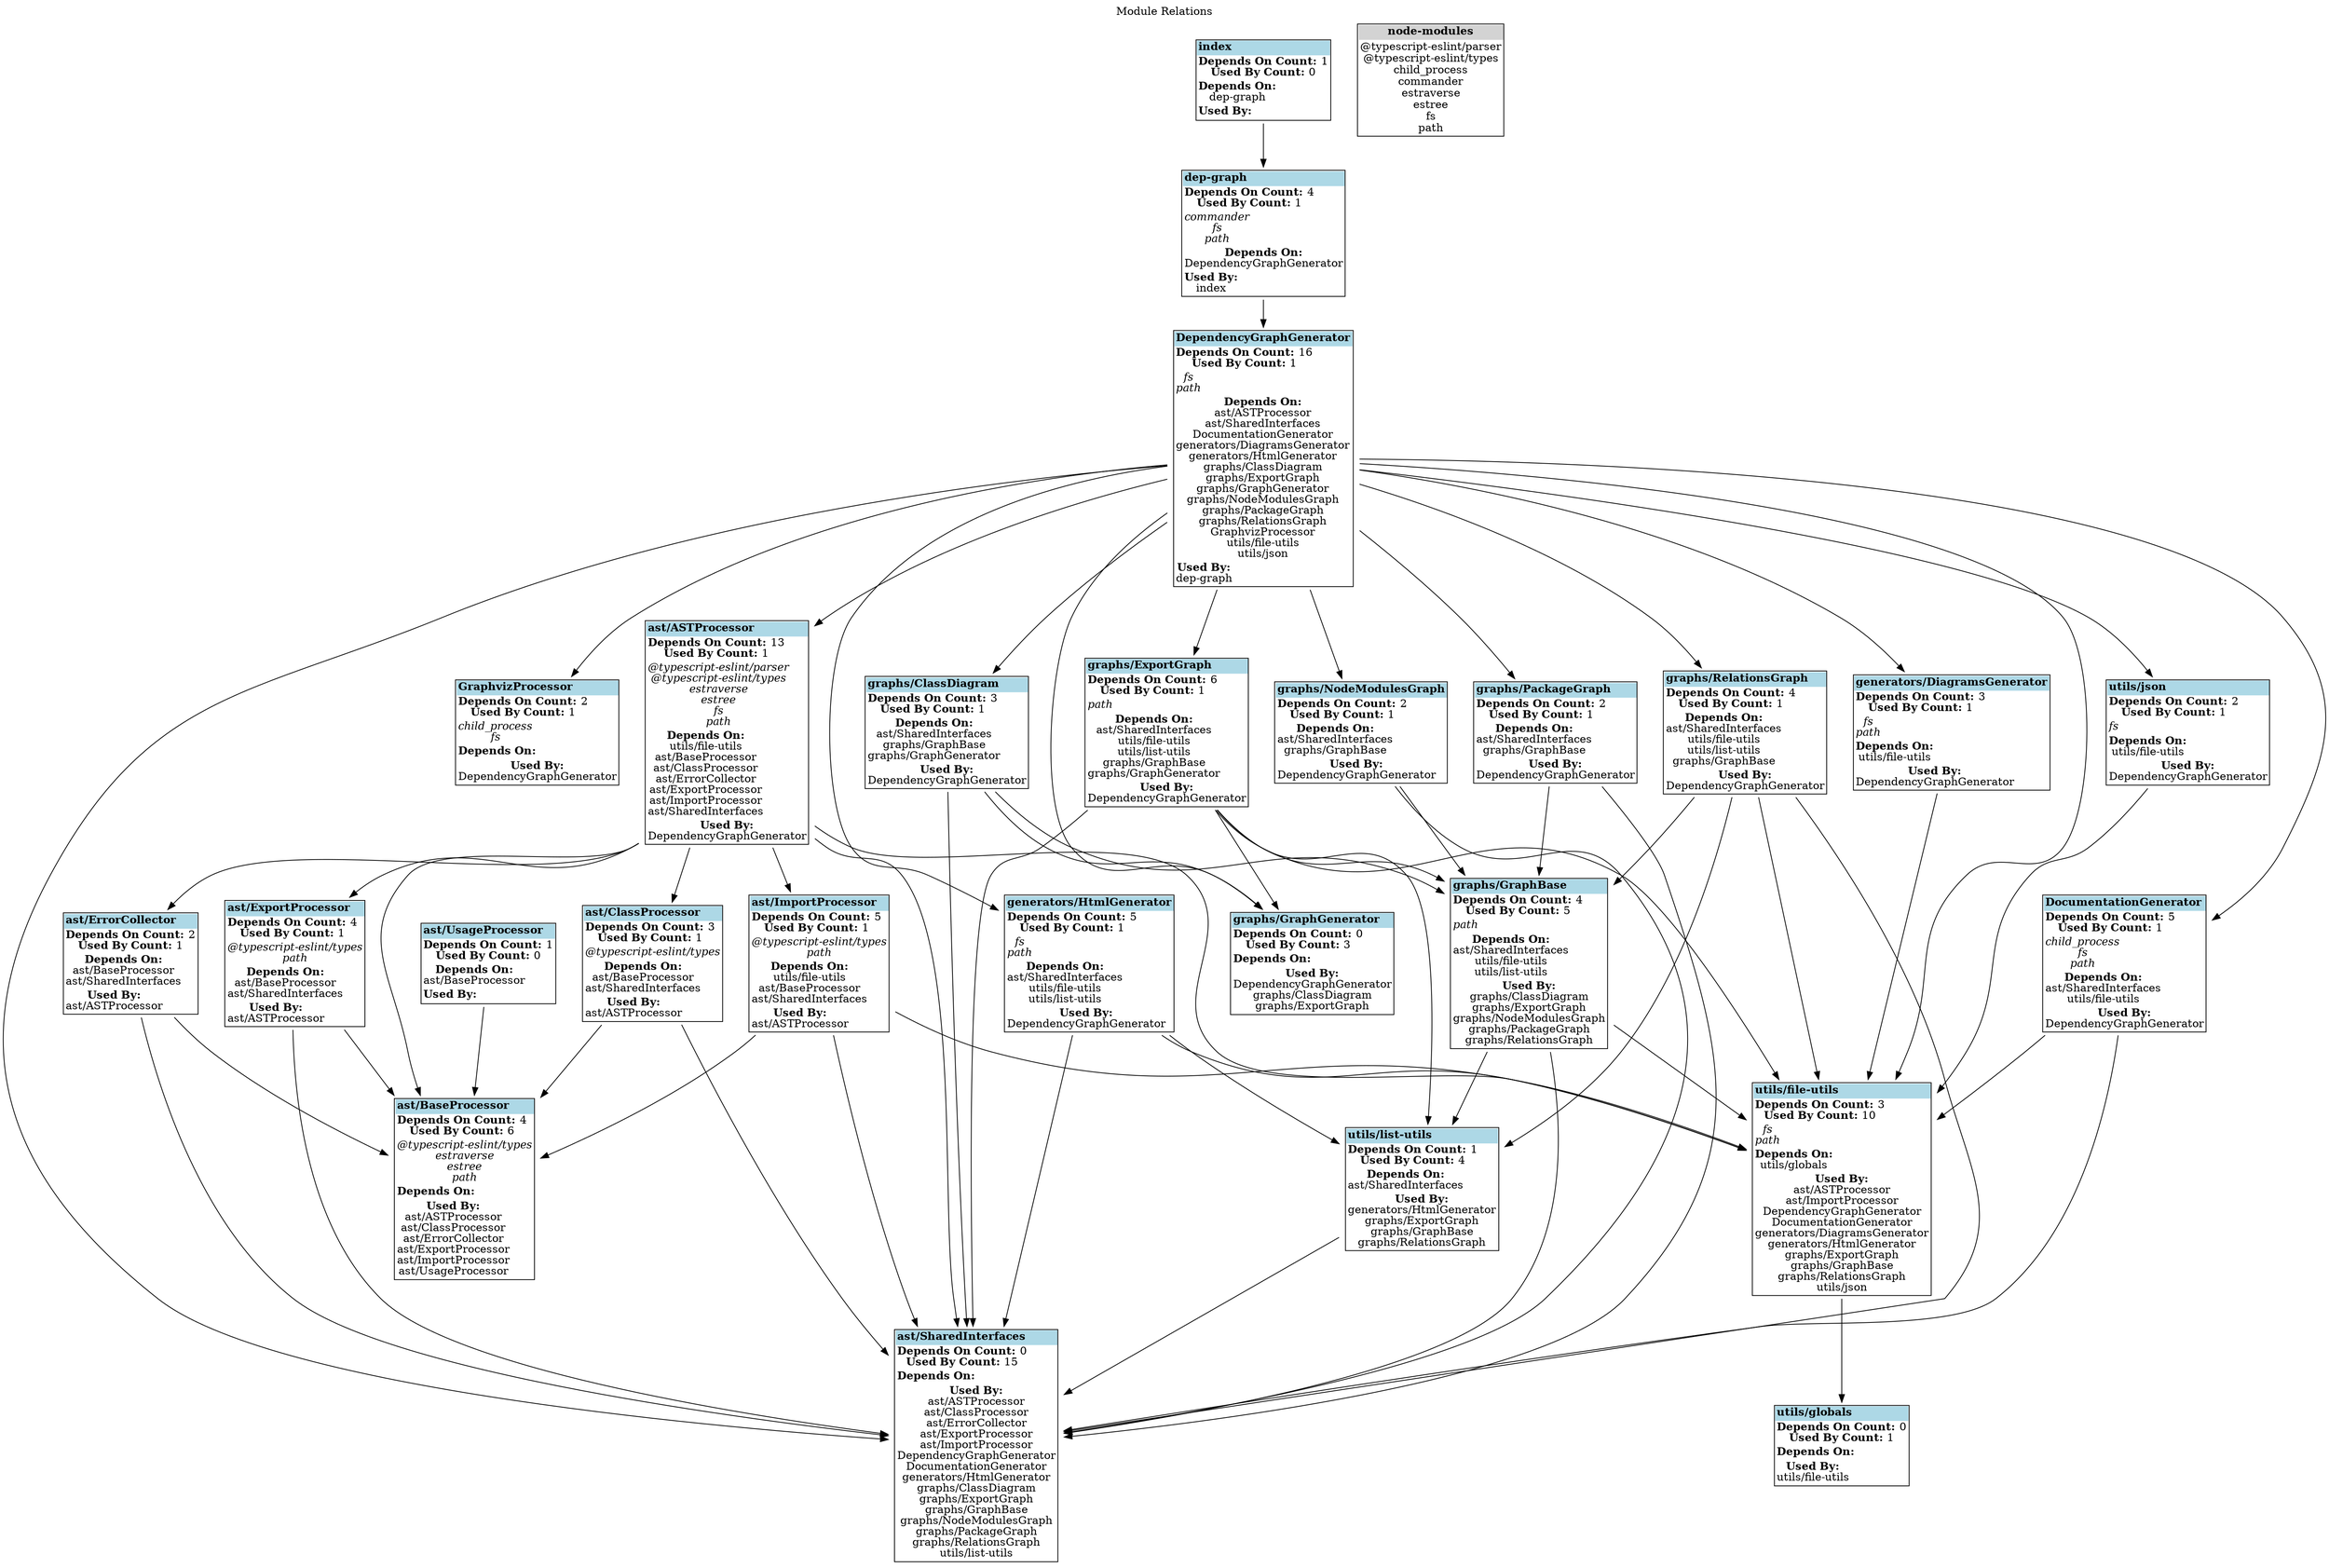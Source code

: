 digraph {label="Module Relations";
labelloc="t";
"dep-graph" [shape=none, label=<<TABLE cellspacing="0" cellborder="0" align="left">
<TR><TD ALIGN="left" BGCOLOR="lightblue"><B>dep-graph</B></TD></TR>
<TR><TD ALIGN="left"><B>Depends On Count:</B> 4<BR/>
<B>Used By Count:</B> 1</TD></TR>
<TR><TD ALIGN="left">
<I>commander</I><BR/>
<I>fs</I><BR/>
<I>path</I><BR/>
</TD></TR>
<TR><TD ALIGN="left"><B>Depends On:</B><BR/>
DependencyGraphGenerator<BR/>
</TD></TR>
<TR><TD ALIGN="left"><B>Used By:</B><BR/>
index<BR/>
</TD></TR>
</TABLE>>];
"DependencyGraphGenerator" [shape=none, label=<<TABLE cellspacing="0" cellborder="0" align="left">
<TR><TD ALIGN="left" BGCOLOR="lightblue"><B>DependencyGraphGenerator</B></TD></TR>
<TR><TD ALIGN="left"><B>Depends On Count:</B> 16<BR/>
<B>Used By Count:</B> 1</TD></TR>
<TR><TD ALIGN="left">
<I>fs</I><BR/>
<I>path</I><BR/>
</TD></TR>
<TR><TD ALIGN="left"><B>Depends On:</B><BR/>
ast/ASTProcessor<BR/>
ast/SharedInterfaces<BR/>
DocumentationGenerator<BR/>
generators/DiagramsGenerator<BR/>
generators/HtmlGenerator<BR/>
graphs/ClassDiagram<BR/>
graphs/ExportGraph<BR/>
graphs/GraphGenerator<BR/>
graphs/NodeModulesGraph<BR/>
graphs/PackageGraph<BR/>
graphs/RelationsGraph<BR/>
GraphvizProcessor<BR/>
utils/file-utils<BR/>
utils/json<BR/>
</TD></TR>
<TR><TD ALIGN="left"><B>Used By:</B><BR/>
dep-graph<BR/>
</TD></TR>
</TABLE>>];
"DocumentationGenerator" [shape=none, label=<<TABLE cellspacing="0" cellborder="0" align="left">
<TR><TD ALIGN="left" BGCOLOR="lightblue"><B>DocumentationGenerator</B></TD></TR>
<TR><TD ALIGN="left"><B>Depends On Count:</B> 5<BR/>
<B>Used By Count:</B> 1</TD></TR>
<TR><TD ALIGN="left">
<I>child_process</I><BR/>
<I>fs</I><BR/>
<I>path</I><BR/>
</TD></TR>
<TR><TD ALIGN="left"><B>Depends On:</B><BR/>
ast/SharedInterfaces<BR/>
utils/file-utils<BR/>
</TD></TR>
<TR><TD ALIGN="left"><B>Used By:</B><BR/>
DependencyGraphGenerator<BR/>
</TD></TR>
</TABLE>>];
"GraphvizProcessor" [shape=none, label=<<TABLE cellspacing="0" cellborder="0" align="left">
<TR><TD ALIGN="left" BGCOLOR="lightblue"><B>GraphvizProcessor</B></TD></TR>
<TR><TD ALIGN="left"><B>Depends On Count:</B> 2<BR/>
<B>Used By Count:</B> 1</TD></TR>
<TR><TD ALIGN="left">
<I>child_process</I><BR/>
<I>fs</I><BR/>
</TD></TR>
<TR><TD ALIGN="left"><B>Depends On:</B><BR/>
</TD></TR>
<TR><TD ALIGN="left"><B>Used By:</B><BR/>
DependencyGraphGenerator<BR/>
</TD></TR>
</TABLE>>];
"index" [shape=none, label=<<TABLE cellspacing="0" cellborder="0" align="left">
<TR><TD ALIGN="left" BGCOLOR="lightblue"><B>index</B></TD></TR>
<TR><TD ALIGN="left"><B>Depends On Count:</B> 1<BR/>
<B>Used By Count:</B> 0</TD></TR>
<TR><TD ALIGN="left"><B>Depends On:</B><BR/>
dep-graph<BR/>
</TD></TR>
<TR><TD ALIGN="left"><B>Used By:</B><BR/>
</TD></TR>
</TABLE>>];
"ast/ASTProcessor" [shape=none, label=<<TABLE cellspacing="0" cellborder="0" align="left">
<TR><TD ALIGN="left" BGCOLOR="lightblue"><B>ast/ASTProcessor</B></TD></TR>
<TR><TD ALIGN="left"><B>Depends On Count:</B> 13<BR/>
<B>Used By Count:</B> 1</TD></TR>
<TR><TD ALIGN="left">
<I>@typescript-eslint/parser</I><BR/>
<I>@typescript-eslint/types</I><BR/>
<I>estraverse</I><BR/>
<I>estree</I><BR/>
<I>fs</I><BR/>
<I>path</I><BR/>
</TD></TR>
<TR><TD ALIGN="left"><B>Depends On:</B><BR/>
utils/file-utils<BR/>
ast/BaseProcessor<BR/>
ast/ClassProcessor<BR/>
ast/ErrorCollector<BR/>
ast/ExportProcessor<BR/>
ast/ImportProcessor<BR/>
ast/SharedInterfaces<BR/>
</TD></TR>
<TR><TD ALIGN="left"><B>Used By:</B><BR/>
DependencyGraphGenerator<BR/>
</TD></TR>
</TABLE>>];
"ast/BaseProcessor" [shape=none, label=<<TABLE cellspacing="0" cellborder="0" align="left">
<TR><TD ALIGN="left" BGCOLOR="lightblue"><B>ast/BaseProcessor</B></TD></TR>
<TR><TD ALIGN="left"><B>Depends On Count:</B> 4<BR/>
<B>Used By Count:</B> 6</TD></TR>
<TR><TD ALIGN="left">
<I>@typescript-eslint/types</I><BR/>
<I>estraverse</I><BR/>
<I>estree</I><BR/>
<I>path</I><BR/>
</TD></TR>
<TR><TD ALIGN="left"><B>Depends On:</B><BR/>
</TD></TR>
<TR><TD ALIGN="left"><B>Used By:</B><BR/>
ast/ASTProcessor<BR/>
ast/ClassProcessor<BR/>
ast/ErrorCollector<BR/>
ast/ExportProcessor<BR/>
ast/ImportProcessor<BR/>
ast/UsageProcessor<BR/>
</TD></TR>
</TABLE>>];
"ast/ClassProcessor" [shape=none, label=<<TABLE cellspacing="0" cellborder="0" align="left">
<TR><TD ALIGN="left" BGCOLOR="lightblue"><B>ast/ClassProcessor</B></TD></TR>
<TR><TD ALIGN="left"><B>Depends On Count:</B> 3<BR/>
<B>Used By Count:</B> 1</TD></TR>
<TR><TD ALIGN="left">
<I>@typescript-eslint/types</I><BR/>
</TD></TR>
<TR><TD ALIGN="left"><B>Depends On:</B><BR/>
ast/BaseProcessor<BR/>
ast/SharedInterfaces<BR/>
</TD></TR>
<TR><TD ALIGN="left"><B>Used By:</B><BR/>
ast/ASTProcessor<BR/>
</TD></TR>
</TABLE>>];
"ast/ErrorCollector" [shape=none, label=<<TABLE cellspacing="0" cellborder="0" align="left">
<TR><TD ALIGN="left" BGCOLOR="lightblue"><B>ast/ErrorCollector</B></TD></TR>
<TR><TD ALIGN="left"><B>Depends On Count:</B> 2<BR/>
<B>Used By Count:</B> 1</TD></TR>
<TR><TD ALIGN="left"><B>Depends On:</B><BR/>
ast/BaseProcessor<BR/>
ast/SharedInterfaces<BR/>
</TD></TR>
<TR><TD ALIGN="left"><B>Used By:</B><BR/>
ast/ASTProcessor<BR/>
</TD></TR>
</TABLE>>];
"ast/ExportProcessor" [shape=none, label=<<TABLE cellspacing="0" cellborder="0" align="left">
<TR><TD ALIGN="left" BGCOLOR="lightblue"><B>ast/ExportProcessor</B></TD></TR>
<TR><TD ALIGN="left"><B>Depends On Count:</B> 4<BR/>
<B>Used By Count:</B> 1</TD></TR>
<TR><TD ALIGN="left">
<I>@typescript-eslint/types</I><BR/>
<I>path</I><BR/>
</TD></TR>
<TR><TD ALIGN="left"><B>Depends On:</B><BR/>
ast/BaseProcessor<BR/>
ast/SharedInterfaces<BR/>
</TD></TR>
<TR><TD ALIGN="left"><B>Used By:</B><BR/>
ast/ASTProcessor<BR/>
</TD></TR>
</TABLE>>];
"ast/ImportProcessor" [shape=none, label=<<TABLE cellspacing="0" cellborder="0" align="left">
<TR><TD ALIGN="left" BGCOLOR="lightblue"><B>ast/ImportProcessor</B></TD></TR>
<TR><TD ALIGN="left"><B>Depends On Count:</B> 5<BR/>
<B>Used By Count:</B> 1</TD></TR>
<TR><TD ALIGN="left">
<I>@typescript-eslint/types</I><BR/>
<I>path</I><BR/>
</TD></TR>
<TR><TD ALIGN="left"><B>Depends On:</B><BR/>
utils/file-utils<BR/>
ast/BaseProcessor<BR/>
ast/SharedInterfaces<BR/>
</TD></TR>
<TR><TD ALIGN="left"><B>Used By:</B><BR/>
ast/ASTProcessor<BR/>
</TD></TR>
</TABLE>>];
"ast/SharedInterfaces" [shape=none, label=<<TABLE cellspacing="0" cellborder="0" align="left">
<TR><TD ALIGN="left" BGCOLOR="lightblue"><B>ast/SharedInterfaces</B></TD></TR>
<TR><TD ALIGN="left"><B>Depends On Count:</B> 0<BR/>
<B>Used By Count:</B> 15</TD></TR>
<TR><TD ALIGN="left"><B>Depends On:</B><BR/>
</TD></TR>
<TR><TD ALIGN="left"><B>Used By:</B><BR/>
ast/ASTProcessor<BR/>
ast/ClassProcessor<BR/>
ast/ErrorCollector<BR/>
ast/ExportProcessor<BR/>
ast/ImportProcessor<BR/>
DependencyGraphGenerator<BR/>
DocumentationGenerator<BR/>
generators/HtmlGenerator<BR/>
graphs/ClassDiagram<BR/>
graphs/ExportGraph<BR/>
graphs/GraphBase<BR/>
graphs/NodeModulesGraph<BR/>
graphs/PackageGraph<BR/>
graphs/RelationsGraph<BR/>
utils/list-utils<BR/>
</TD></TR>
</TABLE>>];
"ast/UsageProcessor" [shape=none, label=<<TABLE cellspacing="0" cellborder="0" align="left">
<TR><TD ALIGN="left" BGCOLOR="lightblue"><B>ast/UsageProcessor</B></TD></TR>
<TR><TD ALIGN="left"><B>Depends On Count:</B> 1<BR/>
<B>Used By Count:</B> 0</TD></TR>
<TR><TD ALIGN="left"><B>Depends On:</B><BR/>
ast/BaseProcessor<BR/>
</TD></TR>
<TR><TD ALIGN="left"><B>Used By:</B><BR/>
</TD></TR>
</TABLE>>];
"generators/DiagramsGenerator" [shape=none, label=<<TABLE cellspacing="0" cellborder="0" align="left">
<TR><TD ALIGN="left" BGCOLOR="lightblue"><B>generators/DiagramsGenerator</B></TD></TR>
<TR><TD ALIGN="left"><B>Depends On Count:</B> 3<BR/>
<B>Used By Count:</B> 1</TD></TR>
<TR><TD ALIGN="left">
<I>fs</I><BR/>
<I>path</I><BR/>
</TD></TR>
<TR><TD ALIGN="left"><B>Depends On:</B><BR/>
utils/file-utils<BR/>
</TD></TR>
<TR><TD ALIGN="left"><B>Used By:</B><BR/>
DependencyGraphGenerator<BR/>
</TD></TR>
</TABLE>>];
"generators/HtmlGenerator" [shape=none, label=<<TABLE cellspacing="0" cellborder="0" align="left">
<TR><TD ALIGN="left" BGCOLOR="lightblue"><B>generators/HtmlGenerator</B></TD></TR>
<TR><TD ALIGN="left"><B>Depends On Count:</B> 5<BR/>
<B>Used By Count:</B> 1</TD></TR>
<TR><TD ALIGN="left">
<I>fs</I><BR/>
<I>path</I><BR/>
</TD></TR>
<TR><TD ALIGN="left"><B>Depends On:</B><BR/>
ast/SharedInterfaces<BR/>
utils/file-utils<BR/>
utils/list-utils<BR/>
</TD></TR>
<TR><TD ALIGN="left"><B>Used By:</B><BR/>
DependencyGraphGenerator<BR/>
</TD></TR>
</TABLE>>];
"graphs/ClassDiagram" [shape=none, label=<<TABLE cellspacing="0" cellborder="0" align="left">
<TR><TD ALIGN="left" BGCOLOR="lightblue"><B>graphs/ClassDiagram</B></TD></TR>
<TR><TD ALIGN="left"><B>Depends On Count:</B> 3<BR/>
<B>Used By Count:</B> 1</TD></TR>
<TR><TD ALIGN="left"><B>Depends On:</B><BR/>
ast/SharedInterfaces<BR/>
graphs/GraphBase<BR/>
graphs/GraphGenerator<BR/>
</TD></TR>
<TR><TD ALIGN="left"><B>Used By:</B><BR/>
DependencyGraphGenerator<BR/>
</TD></TR>
</TABLE>>];
"graphs/ExportGraph" [shape=none, label=<<TABLE cellspacing="0" cellborder="0" align="left">
<TR><TD ALIGN="left" BGCOLOR="lightblue"><B>graphs/ExportGraph</B></TD></TR>
<TR><TD ALIGN="left"><B>Depends On Count:</B> 6<BR/>
<B>Used By Count:</B> 1</TD></TR>
<TR><TD ALIGN="left">
<I>path</I><BR/>
</TD></TR>
<TR><TD ALIGN="left"><B>Depends On:</B><BR/>
ast/SharedInterfaces<BR/>
utils/file-utils<BR/>
utils/list-utils<BR/>
graphs/GraphBase<BR/>
graphs/GraphGenerator<BR/>
</TD></TR>
<TR><TD ALIGN="left"><B>Used By:</B><BR/>
DependencyGraphGenerator<BR/>
</TD></TR>
</TABLE>>];
"graphs/GraphBase" [shape=none, label=<<TABLE cellspacing="0" cellborder="0" align="left">
<TR><TD ALIGN="left" BGCOLOR="lightblue"><B>graphs/GraphBase</B></TD></TR>
<TR><TD ALIGN="left"><B>Depends On Count:</B> 4<BR/>
<B>Used By Count:</B> 5</TD></TR>
<TR><TD ALIGN="left">
<I>path</I><BR/>
</TD></TR>
<TR><TD ALIGN="left"><B>Depends On:</B><BR/>
ast/SharedInterfaces<BR/>
utils/file-utils<BR/>
utils/list-utils<BR/>
</TD></TR>
<TR><TD ALIGN="left"><B>Used By:</B><BR/>
graphs/ClassDiagram<BR/>
graphs/ExportGraph<BR/>
graphs/NodeModulesGraph<BR/>
graphs/PackageGraph<BR/>
graphs/RelationsGraph<BR/>
</TD></TR>
</TABLE>>];
"graphs/GraphGenerator" [shape=none, label=<<TABLE cellspacing="0" cellborder="0" align="left">
<TR><TD ALIGN="left" BGCOLOR="lightblue"><B>graphs/GraphGenerator</B></TD></TR>
<TR><TD ALIGN="left"><B>Depends On Count:</B> 0<BR/>
<B>Used By Count:</B> 3</TD></TR>
<TR><TD ALIGN="left"><B>Depends On:</B><BR/>
</TD></TR>
<TR><TD ALIGN="left"><B>Used By:</B><BR/>
DependencyGraphGenerator<BR/>
graphs/ClassDiagram<BR/>
graphs/ExportGraph<BR/>
</TD></TR>
</TABLE>>];
"graphs/NodeModulesGraph" [shape=none, label=<<TABLE cellspacing="0" cellborder="0" align="left">
<TR><TD ALIGN="left" BGCOLOR="lightblue"><B>graphs/NodeModulesGraph</B></TD></TR>
<TR><TD ALIGN="left"><B>Depends On Count:</B> 2<BR/>
<B>Used By Count:</B> 1</TD></TR>
<TR><TD ALIGN="left"><B>Depends On:</B><BR/>
ast/SharedInterfaces<BR/>
graphs/GraphBase<BR/>
</TD></TR>
<TR><TD ALIGN="left"><B>Used By:</B><BR/>
DependencyGraphGenerator<BR/>
</TD></TR>
</TABLE>>];
"graphs/PackageGraph" [shape=none, label=<<TABLE cellspacing="0" cellborder="0" align="left">
<TR><TD ALIGN="left" BGCOLOR="lightblue"><B>graphs/PackageGraph</B></TD></TR>
<TR><TD ALIGN="left"><B>Depends On Count:</B> 2<BR/>
<B>Used By Count:</B> 1</TD></TR>
<TR><TD ALIGN="left"><B>Depends On:</B><BR/>
ast/SharedInterfaces<BR/>
graphs/GraphBase<BR/>
</TD></TR>
<TR><TD ALIGN="left"><B>Used By:</B><BR/>
DependencyGraphGenerator<BR/>
</TD></TR>
</TABLE>>];
"graphs/RelationsGraph" [shape=none, label=<<TABLE cellspacing="0" cellborder="0" align="left">
<TR><TD ALIGN="left" BGCOLOR="lightblue"><B>graphs/RelationsGraph</B></TD></TR>
<TR><TD ALIGN="left"><B>Depends On Count:</B> 4<BR/>
<B>Used By Count:</B> 1</TD></TR>
<TR><TD ALIGN="left"><B>Depends On:</B><BR/>
ast/SharedInterfaces<BR/>
utils/file-utils<BR/>
utils/list-utils<BR/>
graphs/GraphBase<BR/>
</TD></TR>
<TR><TD ALIGN="left"><B>Used By:</B><BR/>
DependencyGraphGenerator<BR/>
</TD></TR>
</TABLE>>];
"utils/file-utils" [shape=none, label=<<TABLE cellspacing="0" cellborder="0" align="left">
<TR><TD ALIGN="left" BGCOLOR="lightblue"><B>utils/file-utils</B></TD></TR>
<TR><TD ALIGN="left"><B>Depends On Count:</B> 3<BR/>
<B>Used By Count:</B> 10</TD></TR>
<TR><TD ALIGN="left">
<I>fs</I><BR/>
<I>path</I><BR/>
</TD></TR>
<TR><TD ALIGN="left"><B>Depends On:</B><BR/>
utils/globals<BR/>
</TD></TR>
<TR><TD ALIGN="left"><B>Used By:</B><BR/>
ast/ASTProcessor<BR/>
ast/ImportProcessor<BR/>
DependencyGraphGenerator<BR/>
DocumentationGenerator<BR/>
generators/DiagramsGenerator<BR/>
generators/HtmlGenerator<BR/>
graphs/ExportGraph<BR/>
graphs/GraphBase<BR/>
graphs/RelationsGraph<BR/>
utils/json<BR/>
</TD></TR>
</TABLE>>];
"utils/globals" [shape=none, label=<<TABLE cellspacing="0" cellborder="0" align="left">
<TR><TD ALIGN="left" BGCOLOR="lightblue"><B>utils/globals</B></TD></TR>
<TR><TD ALIGN="left"><B>Depends On Count:</B> 0<BR/>
<B>Used By Count:</B> 1</TD></TR>
<TR><TD ALIGN="left"><B>Depends On:</B><BR/>
</TD></TR>
<TR><TD ALIGN="left"><B>Used By:</B><BR/>
utils/file-utils<BR/>
</TD></TR>
</TABLE>>];
"utils/json" [shape=none, label=<<TABLE cellspacing="0" cellborder="0" align="left">
<TR><TD ALIGN="left" BGCOLOR="lightblue"><B>utils/json</B></TD></TR>
<TR><TD ALIGN="left"><B>Depends On Count:</B> 2<BR/>
<B>Used By Count:</B> 1</TD></TR>
<TR><TD ALIGN="left">
<I>fs</I><BR/>
</TD></TR>
<TR><TD ALIGN="left"><B>Depends On:</B><BR/>
utils/file-utils<BR/>
</TD></TR>
<TR><TD ALIGN="left"><B>Used By:</B><BR/>
DependencyGraphGenerator<BR/>
</TD></TR>
</TABLE>>];
"utils/list-utils" [shape=none, label=<<TABLE cellspacing="0" cellborder="0" align="left">
<TR><TD ALIGN="left" BGCOLOR="lightblue"><B>utils/list-utils</B></TD></TR>
<TR><TD ALIGN="left"><B>Depends On Count:</B> 1<BR/>
<B>Used By Count:</B> 4</TD></TR>
<TR><TD ALIGN="left"><B>Depends On:</B><BR/>
ast/SharedInterfaces<BR/>
</TD></TR>
<TR><TD ALIGN="left"><B>Used By:</B><BR/>
generators/HtmlGenerator<BR/>
graphs/ExportGraph<BR/>
graphs/GraphBase<BR/>
graphs/RelationsGraph<BR/>
</TD></TR>
</TABLE>>];
"dep-graph"->"DependencyGraphGenerator";
"DependencyGraphGenerator"->"ast/ASTProcessor";
"DependencyGraphGenerator"->"ast/SharedInterfaces";
"DependencyGraphGenerator"->"DocumentationGenerator";
"DependencyGraphGenerator"->"generators/DiagramsGenerator";
"DependencyGraphGenerator"->"generators/HtmlGenerator";
"DependencyGraphGenerator"->"graphs/ClassDiagram";
"DependencyGraphGenerator"->"graphs/ExportGraph";
"DependencyGraphGenerator"->"graphs/GraphGenerator";
"DependencyGraphGenerator"->"graphs/NodeModulesGraph";
"DependencyGraphGenerator"->"graphs/PackageGraph";
"DependencyGraphGenerator"->"graphs/RelationsGraph";
"DependencyGraphGenerator"->"GraphvizProcessor";
"DependencyGraphGenerator"->"utils/file-utils";
"DependencyGraphGenerator"->"utils/json";
"DocumentationGenerator"->"ast/SharedInterfaces";
"DocumentationGenerator"->"utils/file-utils";
"index"->"dep-graph";
"ast/ASTProcessor"->"utils/file-utils";
"ast/ASTProcessor"->"ast/BaseProcessor";
"ast/ASTProcessor"->"ast/ClassProcessor";
"ast/ASTProcessor"->"ast/ErrorCollector";
"ast/ASTProcessor"->"ast/ExportProcessor";
"ast/ASTProcessor"->"ast/ImportProcessor";
"ast/ASTProcessor"->"ast/SharedInterfaces";
"ast/ClassProcessor"->"ast/BaseProcessor";
"ast/ClassProcessor"->"ast/SharedInterfaces";
"ast/ErrorCollector"->"ast/BaseProcessor";
"ast/ErrorCollector"->"ast/SharedInterfaces";
"ast/ExportProcessor"->"ast/BaseProcessor";
"ast/ExportProcessor"->"ast/SharedInterfaces";
"ast/ImportProcessor"->"utils/file-utils";
"ast/ImportProcessor"->"ast/BaseProcessor";
"ast/ImportProcessor"->"ast/SharedInterfaces";
"ast/UsageProcessor"->"ast/BaseProcessor";
"generators/DiagramsGenerator"->"utils/file-utils";
"generators/HtmlGenerator"->"ast/SharedInterfaces";
"generators/HtmlGenerator"->"utils/file-utils";
"generators/HtmlGenerator"->"utils/list-utils";
"graphs/ClassDiagram"->"ast/SharedInterfaces";
"graphs/ClassDiagram"->"graphs/GraphBase";
"graphs/ClassDiagram"->"graphs/GraphGenerator";
"graphs/ExportGraph"->"ast/SharedInterfaces";
"graphs/ExportGraph"->"utils/file-utils";
"graphs/ExportGraph"->"utils/list-utils";
"graphs/ExportGraph"->"graphs/GraphBase";
"graphs/ExportGraph"->"graphs/GraphGenerator";
"graphs/GraphBase"->"ast/SharedInterfaces";
"graphs/GraphBase"->"utils/file-utils";
"graphs/GraphBase"->"utils/list-utils";
"graphs/NodeModulesGraph"->"ast/SharedInterfaces";
"graphs/NodeModulesGraph"->"graphs/GraphBase";
"graphs/PackageGraph"->"ast/SharedInterfaces";
"graphs/PackageGraph"->"graphs/GraphBase";
"graphs/RelationsGraph"->"ast/SharedInterfaces";
"graphs/RelationsGraph"->"utils/file-utils";
"graphs/RelationsGraph"->"utils/list-utils";
"graphs/RelationsGraph"->"graphs/GraphBase";
"utils/file-utils"->"utils/globals";
"utils/json"->"utils/file-utils";
"utils/list-utils"->"ast/SharedInterfaces";
"node-modules" [shape=none, label=<<TABLE cellspacing="0" cellborder="0" align="left">
<TR><TD BGCOLOR="lightgrey"><B>node-modules</B></TD></TR>
<TR><TD ALIGN="left">
@typescript-eslint/parser<BR/>
@typescript-eslint/types<BR/>
child_process<BR/>
commander<BR/>
estraverse<BR/>
estree<BR/>
fs<BR/>
path<BR/>
</TD></TR>
</TABLE>>];

}
